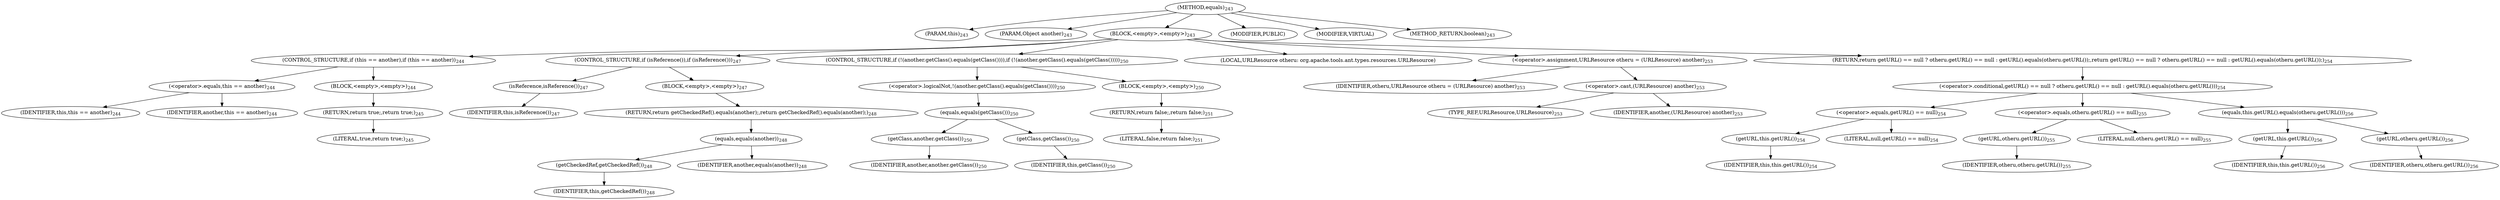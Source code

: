 digraph "equals" {  
"352" [label = <(METHOD,equals)<SUB>243</SUB>> ]
"49" [label = <(PARAM,this)<SUB>243</SUB>> ]
"353" [label = <(PARAM,Object another)<SUB>243</SUB>> ]
"354" [label = <(BLOCK,&lt;empty&gt;,&lt;empty&gt;)<SUB>243</SUB>> ]
"355" [label = <(CONTROL_STRUCTURE,if (this == another),if (this == another))<SUB>244</SUB>> ]
"356" [label = <(&lt;operator&gt;.equals,this == another)<SUB>244</SUB>> ]
"48" [label = <(IDENTIFIER,this,this == another)<SUB>244</SUB>> ]
"357" [label = <(IDENTIFIER,another,this == another)<SUB>244</SUB>> ]
"358" [label = <(BLOCK,&lt;empty&gt;,&lt;empty&gt;)<SUB>244</SUB>> ]
"359" [label = <(RETURN,return true;,return true;)<SUB>245</SUB>> ]
"360" [label = <(LITERAL,true,return true;)<SUB>245</SUB>> ]
"361" [label = <(CONTROL_STRUCTURE,if (isReference()),if (isReference()))<SUB>247</SUB>> ]
"362" [label = <(isReference,isReference())<SUB>247</SUB>> ]
"50" [label = <(IDENTIFIER,this,isReference())<SUB>247</SUB>> ]
"363" [label = <(BLOCK,&lt;empty&gt;,&lt;empty&gt;)<SUB>247</SUB>> ]
"364" [label = <(RETURN,return getCheckedRef().equals(another);,return getCheckedRef().equals(another);)<SUB>248</SUB>> ]
"365" [label = <(equals,equals(another))<SUB>248</SUB>> ]
"366" [label = <(getCheckedRef,getCheckedRef())<SUB>248</SUB>> ]
"51" [label = <(IDENTIFIER,this,getCheckedRef())<SUB>248</SUB>> ]
"367" [label = <(IDENTIFIER,another,equals(another))<SUB>248</SUB>> ]
"368" [label = <(CONTROL_STRUCTURE,if (!(another.getClass().equals(getClass()))),if (!(another.getClass().equals(getClass()))))<SUB>250</SUB>> ]
"369" [label = <(&lt;operator&gt;.logicalNot,!(another.getClass().equals(getClass())))<SUB>250</SUB>> ]
"370" [label = <(equals,equals(getClass()))<SUB>250</SUB>> ]
"371" [label = <(getClass,another.getClass())<SUB>250</SUB>> ]
"372" [label = <(IDENTIFIER,another,another.getClass())<SUB>250</SUB>> ]
"373" [label = <(getClass,getClass())<SUB>250</SUB>> ]
"52" [label = <(IDENTIFIER,this,getClass())<SUB>250</SUB>> ]
"374" [label = <(BLOCK,&lt;empty&gt;,&lt;empty&gt;)<SUB>250</SUB>> ]
"375" [label = <(RETURN,return false;,return false;)<SUB>251</SUB>> ]
"376" [label = <(LITERAL,false,return false;)<SUB>251</SUB>> ]
"377" [label = <(LOCAL,URLResource otheru: org.apache.tools.ant.types.resources.URLResource)> ]
"378" [label = <(&lt;operator&gt;.assignment,URLResource otheru = (URLResource) another)<SUB>253</SUB>> ]
"379" [label = <(IDENTIFIER,otheru,URLResource otheru = (URLResource) another)<SUB>253</SUB>> ]
"380" [label = <(&lt;operator&gt;.cast,(URLResource) another)<SUB>253</SUB>> ]
"381" [label = <(TYPE_REF,URLResource,URLResource)<SUB>253</SUB>> ]
"382" [label = <(IDENTIFIER,another,(URLResource) another)<SUB>253</SUB>> ]
"383" [label = <(RETURN,return getURL() == null ? otheru.getURL() == null : getURL().equals(otheru.getURL());,return getURL() == null ? otheru.getURL() == null : getURL().equals(otheru.getURL());)<SUB>254</SUB>> ]
"384" [label = <(&lt;operator&gt;.conditional,getURL() == null ? otheru.getURL() == null : getURL().equals(otheru.getURL()))<SUB>254</SUB>> ]
"385" [label = <(&lt;operator&gt;.equals,getURL() == null)<SUB>254</SUB>> ]
"386" [label = <(getURL,this.getURL())<SUB>254</SUB>> ]
"53" [label = <(IDENTIFIER,this,this.getURL())<SUB>254</SUB>> ]
"387" [label = <(LITERAL,null,getURL() == null)<SUB>254</SUB>> ]
"388" [label = <(&lt;operator&gt;.equals,otheru.getURL() == null)<SUB>255</SUB>> ]
"389" [label = <(getURL,otheru.getURL())<SUB>255</SUB>> ]
"390" [label = <(IDENTIFIER,otheru,otheru.getURL())<SUB>255</SUB>> ]
"391" [label = <(LITERAL,null,otheru.getURL() == null)<SUB>255</SUB>> ]
"392" [label = <(equals,this.getURL().equals(otheru.getURL()))<SUB>256</SUB>> ]
"393" [label = <(getURL,this.getURL())<SUB>256</SUB>> ]
"54" [label = <(IDENTIFIER,this,this.getURL())<SUB>256</SUB>> ]
"394" [label = <(getURL,otheru.getURL())<SUB>256</SUB>> ]
"395" [label = <(IDENTIFIER,otheru,otheru.getURL())<SUB>256</SUB>> ]
"396" [label = <(MODIFIER,PUBLIC)> ]
"397" [label = <(MODIFIER,VIRTUAL)> ]
"398" [label = <(METHOD_RETURN,boolean)<SUB>243</SUB>> ]
  "352" -> "49" 
  "352" -> "353" 
  "352" -> "354" 
  "352" -> "396" 
  "352" -> "397" 
  "352" -> "398" 
  "354" -> "355" 
  "354" -> "361" 
  "354" -> "368" 
  "354" -> "377" 
  "354" -> "378" 
  "354" -> "383" 
  "355" -> "356" 
  "355" -> "358" 
  "356" -> "48" 
  "356" -> "357" 
  "358" -> "359" 
  "359" -> "360" 
  "361" -> "362" 
  "361" -> "363" 
  "362" -> "50" 
  "363" -> "364" 
  "364" -> "365" 
  "365" -> "366" 
  "365" -> "367" 
  "366" -> "51" 
  "368" -> "369" 
  "368" -> "374" 
  "369" -> "370" 
  "370" -> "371" 
  "370" -> "373" 
  "371" -> "372" 
  "373" -> "52" 
  "374" -> "375" 
  "375" -> "376" 
  "378" -> "379" 
  "378" -> "380" 
  "380" -> "381" 
  "380" -> "382" 
  "383" -> "384" 
  "384" -> "385" 
  "384" -> "388" 
  "384" -> "392" 
  "385" -> "386" 
  "385" -> "387" 
  "386" -> "53" 
  "388" -> "389" 
  "388" -> "391" 
  "389" -> "390" 
  "392" -> "393" 
  "392" -> "394" 
  "393" -> "54" 
  "394" -> "395" 
}
